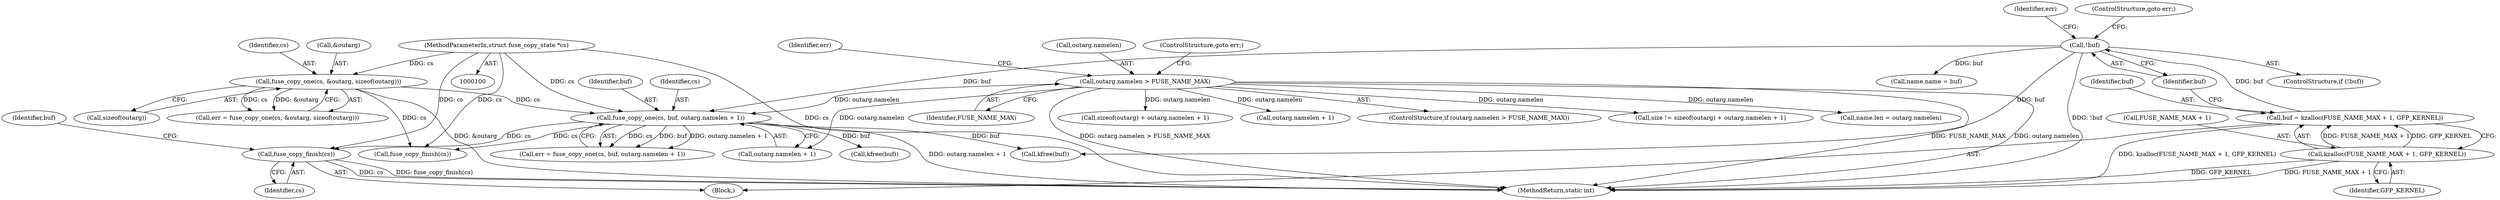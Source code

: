 digraph "0_linux_c2183d1e9b3f313dd8ba2b1b0197c8d9fb86a7ae@pointer" {
"1000197" [label="(Call,fuse_copy_finish(cs))"];
"1000186" [label="(Call,fuse_copy_one(cs, buf, outarg.namelen + 1))"];
"1000136" [label="(Call,fuse_copy_one(cs, &outarg, sizeof(outarg)))"];
"1000103" [label="(MethodParameterIn,struct fuse_copy_state *cs)"];
"1000121" [label="(Call,!buf)"];
"1000113" [label="(Call,buf = kzalloc(FUSE_NAME_MAX + 1, GFP_KERNEL))"];
"1000115" [label="(Call,kzalloc(FUSE_NAME_MAX + 1, GFP_KERNEL))"];
"1000150" [label="(Call,outarg.namelen > FUSE_NAME_MAX)"];
"1000116" [label="(Call,FUSE_NAME_MAX + 1)"];
"1000189" [label="(Call,outarg.namelen + 1)"];
"1000184" [label="(Call,err = fuse_copy_one(cs, buf, outarg.namelen + 1))"];
"1000125" [label="(Identifier,err)"];
"1000138" [label="(Call,&outarg)"];
"1000163" [label="(Call,sizeof(outarg) + outarg.namelen + 1)"];
"1000151" [label="(Call,outarg.namelen)"];
"1000114" [label="(Identifier,buf)"];
"1000197" [label="(Call,fuse_copy_finish(cs))"];
"1000157" [label="(Identifier,err)"];
"1000136" [label="(Call,fuse_copy_one(cs, &outarg, sizeof(outarg)))"];
"1000251" [label="(Call,kfree(buf))"];
"1000120" [label="(ControlStructure,if (!buf))"];
"1000115" [label="(Call,kzalloc(FUSE_NAME_MAX + 1, GFP_KERNEL))"];
"1000166" [label="(Call,outarg.namelen + 1)"];
"1000119" [label="(Identifier,GFP_KERNEL)"];
"1000253" [label="(Call,fuse_copy_finish(cs))"];
"1000113" [label="(Call,buf = kzalloc(FUSE_NAME_MAX + 1, GFP_KERNEL))"];
"1000123" [label="(ControlStructure,goto err;)"];
"1000186" [label="(Call,fuse_copy_one(cs, buf, outarg.namelen + 1))"];
"1000137" [label="(Identifier,cs)"];
"1000187" [label="(Identifier,cs)"];
"1000257" [label="(MethodReturn,static int)"];
"1000150" [label="(Call,outarg.namelen > FUSE_NAME_MAX)"];
"1000246" [label="(Call,kfree(buf))"];
"1000149" [label="(ControlStructure,if (outarg.namelen > FUSE_NAME_MAX))"];
"1000198" [label="(Identifier,cs)"];
"1000172" [label="(Call,name.name = buf)"];
"1000161" [label="(Call,size != sizeof(outarg) + outarg.namelen + 1)"];
"1000201" [label="(Identifier,buf)"];
"1000134" [label="(Call,err = fuse_copy_one(cs, &outarg, sizeof(outarg)))"];
"1000177" [label="(Call,name.len = outarg.namelen)"];
"1000121" [label="(Call,!buf)"];
"1000155" [label="(ControlStructure,goto err;)"];
"1000122" [label="(Identifier,buf)"];
"1000103" [label="(MethodParameterIn,struct fuse_copy_state *cs)"];
"1000154" [label="(Identifier,FUSE_NAME_MAX)"];
"1000104" [label="(Block,)"];
"1000140" [label="(Call,sizeof(outarg))"];
"1000188" [label="(Identifier,buf)"];
"1000197" -> "1000104"  [label="AST: "];
"1000197" -> "1000198"  [label="CFG: "];
"1000198" -> "1000197"  [label="AST: "];
"1000201" -> "1000197"  [label="CFG: "];
"1000197" -> "1000257"  [label="DDG: fuse_copy_finish(cs)"];
"1000197" -> "1000257"  [label="DDG: cs"];
"1000186" -> "1000197"  [label="DDG: cs"];
"1000103" -> "1000197"  [label="DDG: cs"];
"1000186" -> "1000184"  [label="AST: "];
"1000186" -> "1000189"  [label="CFG: "];
"1000187" -> "1000186"  [label="AST: "];
"1000188" -> "1000186"  [label="AST: "];
"1000189" -> "1000186"  [label="AST: "];
"1000184" -> "1000186"  [label="CFG: "];
"1000186" -> "1000257"  [label="DDG: outarg.namelen + 1"];
"1000186" -> "1000184"  [label="DDG: cs"];
"1000186" -> "1000184"  [label="DDG: buf"];
"1000186" -> "1000184"  [label="DDG: outarg.namelen + 1"];
"1000136" -> "1000186"  [label="DDG: cs"];
"1000103" -> "1000186"  [label="DDG: cs"];
"1000121" -> "1000186"  [label="DDG: buf"];
"1000150" -> "1000186"  [label="DDG: outarg.namelen"];
"1000186" -> "1000246"  [label="DDG: buf"];
"1000186" -> "1000251"  [label="DDG: buf"];
"1000186" -> "1000253"  [label="DDG: cs"];
"1000136" -> "1000134"  [label="AST: "];
"1000136" -> "1000140"  [label="CFG: "];
"1000137" -> "1000136"  [label="AST: "];
"1000138" -> "1000136"  [label="AST: "];
"1000140" -> "1000136"  [label="AST: "];
"1000134" -> "1000136"  [label="CFG: "];
"1000136" -> "1000257"  [label="DDG: &outarg"];
"1000136" -> "1000134"  [label="DDG: cs"];
"1000136" -> "1000134"  [label="DDG: &outarg"];
"1000103" -> "1000136"  [label="DDG: cs"];
"1000136" -> "1000253"  [label="DDG: cs"];
"1000103" -> "1000100"  [label="AST: "];
"1000103" -> "1000257"  [label="DDG: cs"];
"1000103" -> "1000253"  [label="DDG: cs"];
"1000121" -> "1000120"  [label="AST: "];
"1000121" -> "1000122"  [label="CFG: "];
"1000122" -> "1000121"  [label="AST: "];
"1000123" -> "1000121"  [label="CFG: "];
"1000125" -> "1000121"  [label="CFG: "];
"1000121" -> "1000257"  [label="DDG: !buf"];
"1000113" -> "1000121"  [label="DDG: buf"];
"1000121" -> "1000172"  [label="DDG: buf"];
"1000121" -> "1000251"  [label="DDG: buf"];
"1000113" -> "1000104"  [label="AST: "];
"1000113" -> "1000115"  [label="CFG: "];
"1000114" -> "1000113"  [label="AST: "];
"1000115" -> "1000113"  [label="AST: "];
"1000122" -> "1000113"  [label="CFG: "];
"1000113" -> "1000257"  [label="DDG: kzalloc(FUSE_NAME_MAX + 1, GFP_KERNEL)"];
"1000115" -> "1000113"  [label="DDG: FUSE_NAME_MAX + 1"];
"1000115" -> "1000113"  [label="DDG: GFP_KERNEL"];
"1000115" -> "1000119"  [label="CFG: "];
"1000116" -> "1000115"  [label="AST: "];
"1000119" -> "1000115"  [label="AST: "];
"1000115" -> "1000257"  [label="DDG: GFP_KERNEL"];
"1000115" -> "1000257"  [label="DDG: FUSE_NAME_MAX + 1"];
"1000150" -> "1000149"  [label="AST: "];
"1000150" -> "1000154"  [label="CFG: "];
"1000151" -> "1000150"  [label="AST: "];
"1000154" -> "1000150"  [label="AST: "];
"1000155" -> "1000150"  [label="CFG: "];
"1000157" -> "1000150"  [label="CFG: "];
"1000150" -> "1000257"  [label="DDG: FUSE_NAME_MAX"];
"1000150" -> "1000257"  [label="DDG: outarg.namelen"];
"1000150" -> "1000257"  [label="DDG: outarg.namelen > FUSE_NAME_MAX"];
"1000150" -> "1000161"  [label="DDG: outarg.namelen"];
"1000150" -> "1000163"  [label="DDG: outarg.namelen"];
"1000150" -> "1000166"  [label="DDG: outarg.namelen"];
"1000150" -> "1000177"  [label="DDG: outarg.namelen"];
"1000150" -> "1000189"  [label="DDG: outarg.namelen"];
}
